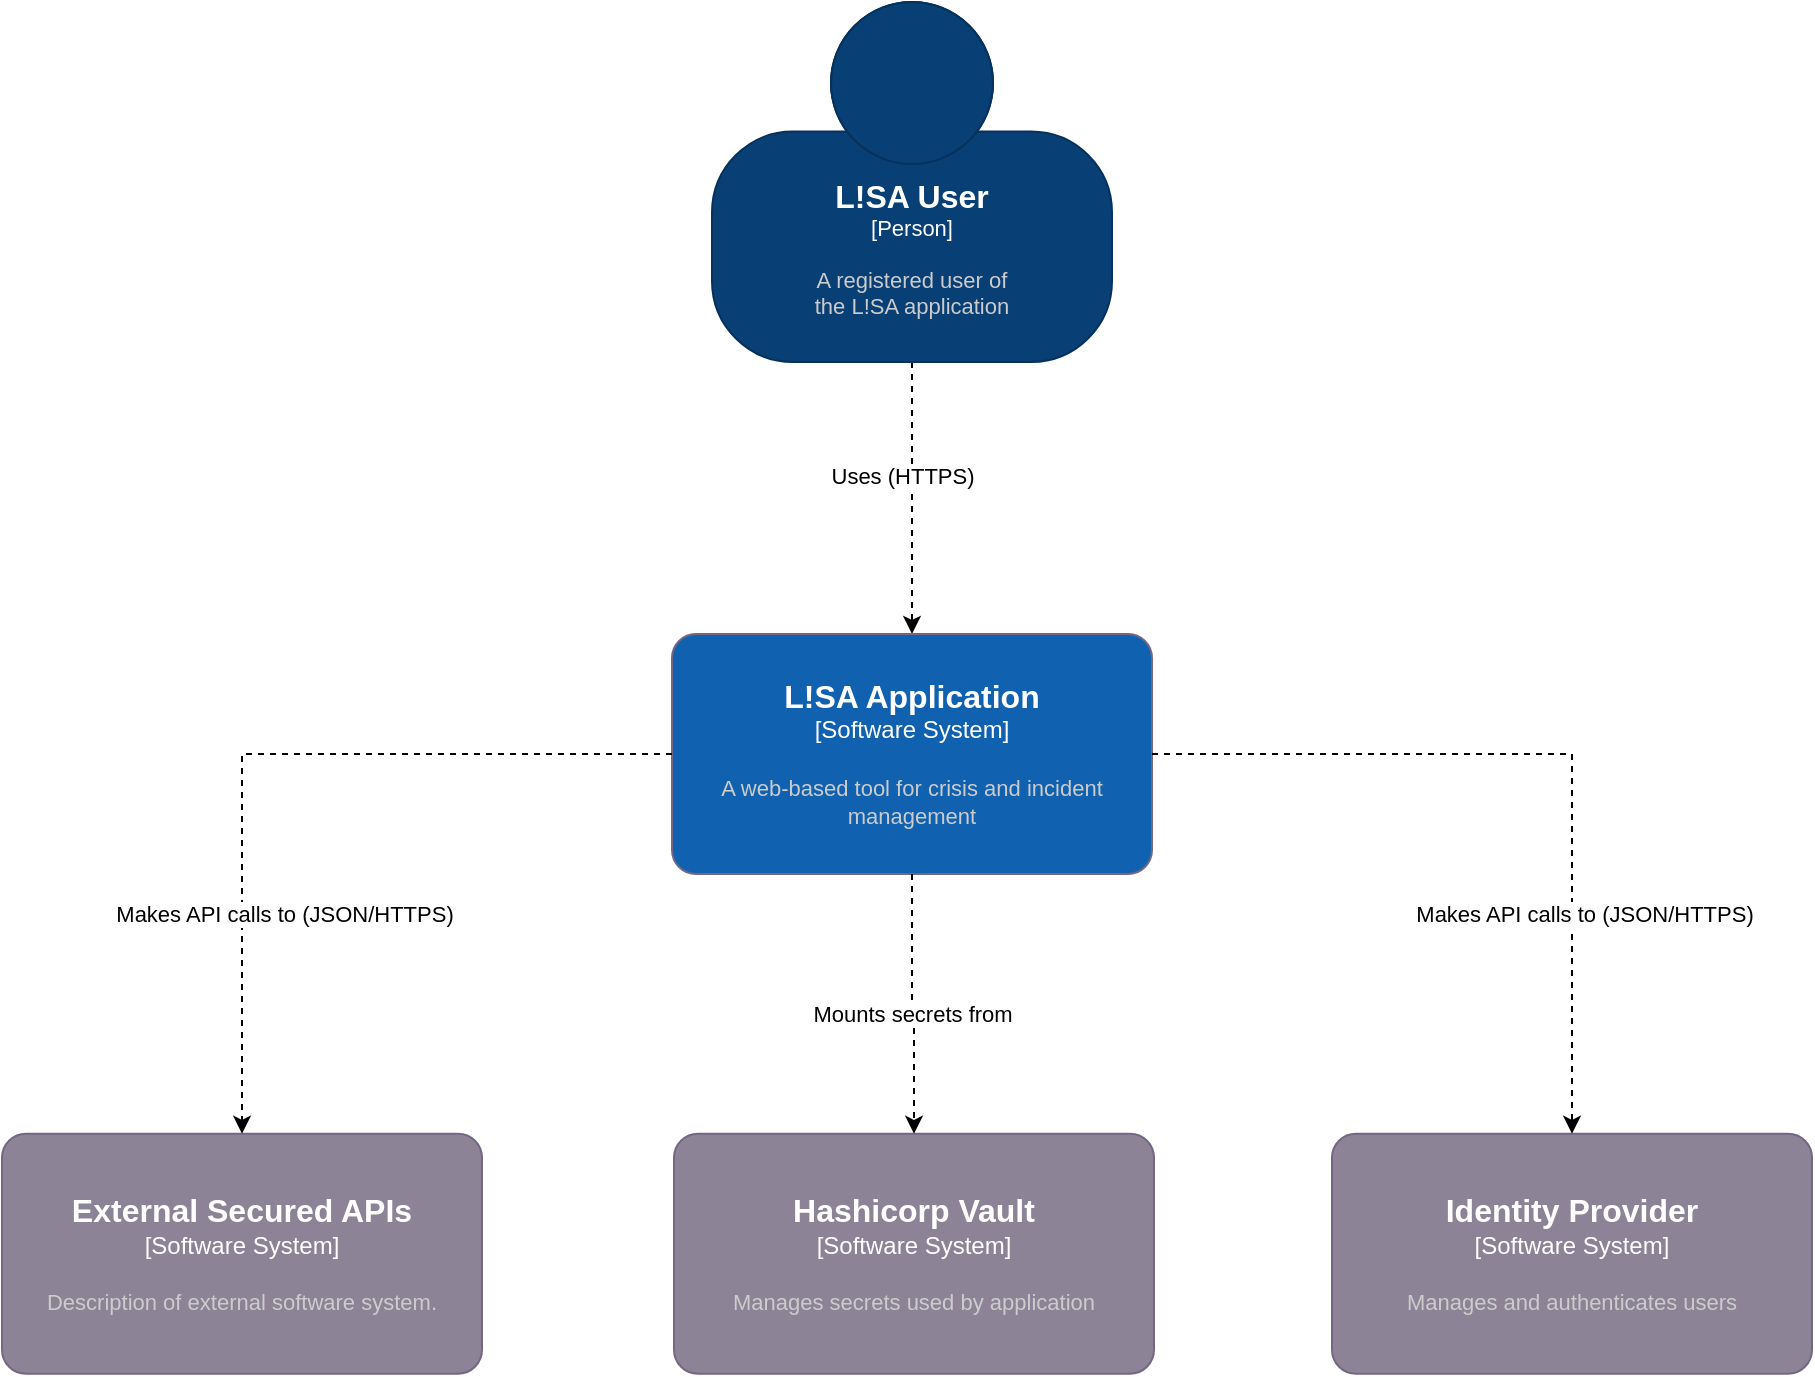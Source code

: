 <mxfile version="27.1.4" pages="2">
  <diagram name="Level 1" id="uvtBUmBCvqRnX9tduLrd">
    <mxGraphModel dx="2153" dy="1803" grid="1" gridSize="10" guides="1" tooltips="1" connect="1" arrows="1" fold="1" page="1" pageScale="1" pageWidth="850" pageHeight="1100" math="0" shadow="0">
      <root>
        <mxCell id="0CxuXA2uZoV5vadeSAsl-0" />
        <mxCell id="0CxuXA2uZoV5vadeSAsl-1" parent="0CxuXA2uZoV5vadeSAsl-0" />
        <mxCell id="0CxuXA2uZoV5vadeSAsl-2" style="edgeStyle=orthogonalEdgeStyle;rounded=0;orthogonalLoop=1;jettySize=auto;html=1;dashed=1;entryX=0.5;entryY=0;entryDx=0;entryDy=0;entryPerimeter=0;" parent="0CxuXA2uZoV5vadeSAsl-1" source="0CxuXA2uZoV5vadeSAsl-4" target="0CxuXA2uZoV5vadeSAsl-19" edge="1">
          <mxGeometry relative="1" as="geometry" />
        </mxCell>
        <mxCell id="0CxuXA2uZoV5vadeSAsl-3" value="Uses (HTTPS)" style="edgeLabel;html=1;align=center;verticalAlign=middle;resizable=0;points=[];" parent="0CxuXA2uZoV5vadeSAsl-2" vertex="1" connectable="0">
          <mxGeometry x="-0.167" y="-5" relative="1" as="geometry">
            <mxPoint as="offset" />
          </mxGeometry>
        </mxCell>
        <object placeholders="1" c4Name="L!SA User" c4Type="Person" c4Description="A registered user of &#xa;the L!SA application" label="&lt;font style=&quot;font-size: 16px&quot;&gt;&lt;b&gt;%c4Name%&lt;/b&gt;&lt;/font&gt;&lt;div&gt;[%c4Type%]&lt;/div&gt;&lt;br&gt;&lt;div&gt;&lt;font style=&quot;font-size: 11px&quot;&gt;&lt;font color=&quot;#cccccc&quot;&gt;%c4Description%&lt;/font&gt;&lt;/div&gt;" id="0CxuXA2uZoV5vadeSAsl-4">
          <mxCell style="html=1;fontSize=11;dashed=0;whiteSpace=wrap;fillColor=#083F75;strokeColor=#06315C;fontColor=#ffffff;shape=mxgraph.c4.person2;align=center;metaEdit=1;points=[[0.5,0,0],[1,0.5,0],[1,0.75,0],[0.75,1,0],[0.5,1,0],[0.25,1,0],[0,0.75,0],[0,0.5,0]];resizable=0;" parent="0CxuXA2uZoV5vadeSAsl-1" vertex="1">
            <mxGeometry x="-70" y="-326" width="200" height="180" as="geometry" />
          </mxCell>
        </object>
        <object placeholders="1" c4Name="Hashicorp Vault" c4Type="Software System" c4Description="Manages secrets used by application" label="&lt;font style=&quot;font-size: 16px&quot;&gt;&lt;b&gt;%c4Name%&lt;/b&gt;&lt;/font&gt;&lt;div&gt;[%c4Type%]&lt;/div&gt;&lt;br&gt;&lt;div&gt;&lt;font style=&quot;font-size: 11px&quot;&gt;&lt;font color=&quot;#cccccc&quot;&gt;%c4Description%&lt;/font&gt;&lt;/div&gt;" id="0CxuXA2uZoV5vadeSAsl-17">
          <mxCell style="rounded=1;whiteSpace=wrap;html=1;labelBackgroundColor=none;fillColor=#8C8496;fontColor=#ffffff;align=center;arcSize=10;strokeColor=#736782;metaEdit=1;resizable=0;points=[[0.25,0,0],[0.5,0,0],[0.75,0,0],[1,0.25,0],[1,0.5,0],[1,0.75,0],[0.75,1,0],[0.5,1,0],[0.25,1,0],[0,0.75,0],[0,0.5,0],[0,0.25,0]];" parent="0CxuXA2uZoV5vadeSAsl-1" vertex="1">
            <mxGeometry x="-89" y="239.89" width="240" height="120" as="geometry" />
          </mxCell>
        </object>
        <object placeholders="1" c4Name="External Secured APIs" c4Type="Software System" c4Description="Description of external software system." label="&lt;font style=&quot;font-size: 16px&quot;&gt;&lt;b&gt;%c4Name%&lt;/b&gt;&lt;/font&gt;&lt;div&gt;[%c4Type%]&lt;/div&gt;&lt;br&gt;&lt;div&gt;&lt;font style=&quot;font-size: 11px&quot;&gt;&lt;font color=&quot;#cccccc&quot;&gt;%c4Description%&lt;/font&gt;&lt;/div&gt;" id="0CxuXA2uZoV5vadeSAsl-18">
          <mxCell style="rounded=1;whiteSpace=wrap;html=1;labelBackgroundColor=none;fillColor=#8C8496;fontColor=#ffffff;align=center;arcSize=10;strokeColor=#736782;metaEdit=1;resizable=0;points=[[0.25,0,0],[0.5,0,0],[0.75,0,0],[1,0.25,0],[1,0.5,0],[1,0.75,0],[0.75,1,0],[0.5,1,0],[0.25,1,0],[0,0.75,0],[0,0.5,0],[0,0.25,0]];" parent="0CxuXA2uZoV5vadeSAsl-1" vertex="1">
            <mxGeometry x="-425" y="239.89" width="240" height="120" as="geometry" />
          </mxCell>
        </object>
        <object placeholders="1" c4Name="L!SA Application" c4Type="Software System" c4Description="A web-based tool for crisis and incident management" label="&lt;font style=&quot;font-size: 16px&quot;&gt;&lt;b&gt;%c4Name%&lt;/b&gt;&lt;/font&gt;&lt;div&gt;[%c4Type%]&lt;/div&gt;&lt;br&gt;&lt;div&gt;&lt;font style=&quot;font-size: 11px&quot;&gt;&lt;font color=&quot;#cccccc&quot;&gt;%c4Description%&lt;/font&gt;&lt;/div&gt;" id="0CxuXA2uZoV5vadeSAsl-19">
          <mxCell style="rounded=1;whiteSpace=wrap;html=1;labelBackgroundColor=none;fillColor=light-dark(#1061b0, #7e7787);fontColor=#ffffff;align=center;arcSize=10;strokeColor=#736782;metaEdit=1;resizable=0;points=[[0.25,0,0],[0.5,0,0],[0.75,0,0],[1,0.25,0],[1,0.5,0],[1,0.75,0],[0.75,1,0],[0.5,1,0],[0.25,1,0],[0,0.75,0],[0,0.5,0],[0,0.25,0]];" parent="0CxuXA2uZoV5vadeSAsl-1" vertex="1">
            <mxGeometry x="-90" y="-10" width="240" height="120" as="geometry" />
          </mxCell>
        </object>
        <object placeholders="1" c4Name="Identity Provider" c4Type="Software System" c4Description="Manages and authenticates users" label="&lt;font style=&quot;font-size: 16px&quot;&gt;&lt;b&gt;%c4Name%&lt;/b&gt;&lt;/font&gt;&lt;div&gt;[%c4Type%]&lt;/div&gt;&lt;br&gt;&lt;div&gt;&lt;font style=&quot;font-size: 11px&quot;&gt;&lt;font color=&quot;#cccccc&quot;&gt;%c4Description%&lt;/font&gt;&lt;/div&gt;" id="0CxuXA2uZoV5vadeSAsl-21">
          <mxCell style="rounded=1;whiteSpace=wrap;html=1;labelBackgroundColor=none;fillColor=#8C8496;fontColor=#ffffff;align=center;arcSize=10;strokeColor=#736782;metaEdit=1;resizable=0;points=[[0.25,0,0],[0.5,0,0],[0.75,0,0],[1,0.25,0],[1,0.5,0],[1,0.75,0],[0.75,1,0],[0.5,1,0],[0.25,1,0],[0,0.75,0],[0,0.5,0],[0,0.25,0]];" parent="0CxuXA2uZoV5vadeSAsl-1" vertex="1">
            <mxGeometry x="240" y="239.89" width="240" height="120" as="geometry" />
          </mxCell>
        </object>
        <mxCell id="q50gjzs5ijVLPm4hd2j--0" style="edgeStyle=orthogonalEdgeStyle;rounded=0;orthogonalLoop=1;jettySize=auto;html=1;dashed=1;exitX=0;exitY=0.5;exitDx=0;exitDy=0;exitPerimeter=0;entryX=0.5;entryY=0;entryDx=0;entryDy=0;entryPerimeter=0;" parent="0CxuXA2uZoV5vadeSAsl-1" source="0CxuXA2uZoV5vadeSAsl-19" target="0CxuXA2uZoV5vadeSAsl-18" edge="1">
          <mxGeometry relative="1" as="geometry">
            <mxPoint x="-190" y="120" as="sourcePoint" />
            <mxPoint x="-190" y="360" as="targetPoint" />
          </mxGeometry>
        </mxCell>
        <mxCell id="q50gjzs5ijVLPm4hd2j--1" value="Makes API calls to (JSON/HTTPS)" style="edgeLabel;html=1;align=center;verticalAlign=middle;resizable=0;points=[];" parent="q50gjzs5ijVLPm4hd2j--0" vertex="1" connectable="0">
          <mxGeometry x="-0.282" y="-4" relative="1" as="geometry">
            <mxPoint x="-49" y="84" as="offset" />
          </mxGeometry>
        </mxCell>
        <mxCell id="f0w9LvPbt05dz7bVpo6d-1" style="edgeStyle=orthogonalEdgeStyle;rounded=0;orthogonalLoop=1;jettySize=auto;html=1;dashed=1;exitX=0.5;exitY=1;exitDx=0;exitDy=0;exitPerimeter=0;entryX=0.5;entryY=0;entryDx=0;entryDy=0;entryPerimeter=0;" parent="0CxuXA2uZoV5vadeSAsl-1" source="0CxuXA2uZoV5vadeSAsl-19" target="0CxuXA2uZoV5vadeSAsl-17" edge="1">
          <mxGeometry relative="1" as="geometry">
            <mxPoint x="11" y="40" as="sourcePoint" />
            <mxPoint x="-180" y="230" as="targetPoint" />
          </mxGeometry>
        </mxCell>
        <mxCell id="f0w9LvPbt05dz7bVpo6d-2" value="Mounts secrets from" style="edgeLabel;html=1;align=center;verticalAlign=middle;resizable=0;points=[];" parent="f0w9LvPbt05dz7bVpo6d-1" vertex="1" connectable="0">
          <mxGeometry x="-0.282" y="-4" relative="1" as="geometry">
            <mxPoint x="4" y="23" as="offset" />
          </mxGeometry>
        </mxCell>
        <mxCell id="f0w9LvPbt05dz7bVpo6d-3" style="edgeStyle=orthogonalEdgeStyle;rounded=0;orthogonalLoop=1;jettySize=auto;html=1;dashed=1;exitX=1;exitY=0.5;exitDx=0;exitDy=0;exitPerimeter=0;entryX=0.5;entryY=0;entryDx=0;entryDy=0;entryPerimeter=0;" parent="0CxuXA2uZoV5vadeSAsl-1" source="0CxuXA2uZoV5vadeSAsl-19" target="0CxuXA2uZoV5vadeSAsl-21" edge="1">
          <mxGeometry relative="1" as="geometry">
            <mxPoint y="130" as="sourcePoint" />
            <mxPoint x="1" y="260" as="targetPoint" />
          </mxGeometry>
        </mxCell>
        <mxCell id="f0w9LvPbt05dz7bVpo6d-4" value="Makes API calls to (JSON/HTTPS)" style="edgeLabel;html=1;align=center;verticalAlign=middle;resizable=0;points=[];" parent="f0w9LvPbt05dz7bVpo6d-3" vertex="1" connectable="0">
          <mxGeometry x="-0.282" y="-4" relative="1" as="geometry">
            <mxPoint x="72" y="76" as="offset" />
          </mxGeometry>
        </mxCell>
      </root>
    </mxGraphModel>
  </diagram>
  <diagram name="Level 2" id="C2auW5Km_fADhCBDb41u">
    <mxGraphModel dx="2587" dy="2037" grid="1" gridSize="10" guides="1" tooltips="1" connect="1" arrows="1" fold="1" page="1" pageScale="1" pageWidth="850" pageHeight="1100" math="0" shadow="0">
      <root>
        <mxCell id="0" />
        <mxCell id="1" parent="0" />
        <mxCell id="SInuenD8YjzZwzCymgY9-11" style="edgeStyle=orthogonalEdgeStyle;rounded=0;orthogonalLoop=1;jettySize=auto;html=1;dashed=1;entryX=0.5;entryY=0;entryDx=0;entryDy=0;entryPerimeter=0;" parent="1" source="SInuenD8YjzZwzCymgY9-1" target="SInuenD8YjzZwzCymgY9-19" edge="1">
          <mxGeometry relative="1" as="geometry" />
        </mxCell>
        <mxCell id="SInuenD8YjzZwzCymgY9-18" value="Uses (HTTPS)" style="edgeLabel;html=1;align=center;verticalAlign=middle;resizable=0;points=[];" parent="SInuenD8YjzZwzCymgY9-11" vertex="1" connectable="0">
          <mxGeometry x="-0.167" y="-5" relative="1" as="geometry">
            <mxPoint as="offset" />
          </mxGeometry>
        </mxCell>
        <object placeholders="1" c4Name="L!SA User" c4Type="Person" c4Description="A registered user of &#xa;the L!SA application" label="&lt;font style=&quot;font-size: 16px&quot;&gt;&lt;b&gt;%c4Name%&lt;/b&gt;&lt;/font&gt;&lt;div&gt;[%c4Type%]&lt;/div&gt;&lt;br&gt;&lt;div&gt;&lt;font style=&quot;font-size: 11px&quot;&gt;&lt;font color=&quot;#cccccc&quot;&gt;%c4Description%&lt;/font&gt;&lt;/div&gt;" id="SInuenD8YjzZwzCymgY9-1">
          <mxCell style="html=1;fontSize=11;dashed=0;whiteSpace=wrap;fillColor=#083F75;strokeColor=#06315C;fontColor=#ffffff;shape=mxgraph.c4.person2;align=center;metaEdit=1;points=[[0.5,0,0],[1,0.5,0],[1,0.75,0],[0.75,1,0],[0.5,1,0],[0.25,1,0],[0,0.75,0],[0,0.5,0]];resizable=0;" parent="1" vertex="1">
            <mxGeometry x="-94" y="-307" width="200" height="180" as="geometry" />
          </mxCell>
        </object>
        <object placeholders="1" c4Name="Kubernetes Persistent Volume" c4Type="Container" c4Technology="File storage device" c4Description="Stores data for LISA tenant" label="&lt;font style=&quot;font-size: 16px&quot;&gt;&lt;b&gt;%c4Name%&lt;/b&gt;&lt;/font&gt;&lt;div&gt;[%c4Type%:&amp;nbsp;%c4Technology%]&lt;/div&gt;&lt;br&gt;&lt;div&gt;&lt;font style=&quot;font-size: 11px&quot;&gt;&lt;font color=&quot;#E6E6E6&quot;&gt;%c4Description%&lt;/font&gt;&lt;/div&gt;" id="SInuenD8YjzZwzCymgY9-3">
          <mxCell style="shape=cylinder3;size=15;whiteSpace=wrap;html=1;boundedLbl=1;rounded=0;labelBackgroundColor=none;fillColor=light-dark(#1061b0, #1d8ab9);fontSize=12;fontColor=#ffffff;align=center;strokeColor=#0E7DAD;metaEdit=1;points=[[0.5,0,0],[1,0.25,0],[1,0.5,0],[1,0.75,0],[0.5,1,0],[0,0.75,0],[0,0.5,0],[0,0.25,0]];resizable=0;" parent="1" vertex="1">
            <mxGeometry x="589" y="330" width="240" height="120" as="geometry" />
          </mxCell>
        </object>
        <object placeholders="1" c4Name="L!SA API" c4Type="Typescript, Express" c4Description="Provides endpoints for executing business logic and reading/writing incident data" label="&lt;font style=&quot;font-size: 16px&quot;&gt;&lt;b&gt;%c4Name%&lt;/b&gt;&lt;/font&gt;&lt;div&gt;[%c4Type%]&lt;/div&gt;&lt;br&gt;&lt;div&gt;&lt;font style=&quot;font-size: 11px&quot;&gt;&lt;font color=&quot;#cccccc&quot;&gt;%c4Description%&lt;/font&gt;&lt;/div&gt;" id="SInuenD8YjzZwzCymgY9-4">
          <mxCell style="rounded=1;whiteSpace=wrap;html=1;labelBackgroundColor=none;fillColor=light-dark(#1061b0, #7e7787);fontColor=#ffffff;align=center;arcSize=10;strokeColor=#736782;metaEdit=1;resizable=0;points=[[0.25,0,0],[0.5,0,0],[0.75,0,0],[1,0.25,0],[1,0.5,0],[1,0.75,0],[0.75,1,0],[0.5,1,0],[0.25,1,0],[0,0.75,0],[0,0.5,0],[0,0.25,0]];" parent="1" vertex="1">
            <mxGeometry x="150" y="560" width="240" height="120" as="geometry" />
          </mxCell>
        </object>
        <mxCell id="SInuenD8YjzZwzCymgY9-23" style="edgeStyle=orthogonalEdgeStyle;rounded=0;orthogonalLoop=1;jettySize=auto;html=1;dashed=1;" parent="1" source="SInuenD8YjzZwzCymgY9-5" target="SInuenD8YjzZwzCymgY9-16" edge="1">
          <mxGeometry relative="1" as="geometry" />
        </mxCell>
        <mxCell id="SInuenD8YjzZwzCymgY9-25" value="Makes API calls to (JSON/HTTPS)" style="edgeLabel;html=1;align=center;verticalAlign=middle;resizable=0;points=[];" parent="SInuenD8YjzZwzCymgY9-23" vertex="1" connectable="0">
          <mxGeometry x="-0.282" y="-4" relative="1" as="geometry">
            <mxPoint x="4" y="43" as="offset" />
          </mxGeometry>
        </mxCell>
        <object placeholders="1" c4Name="L!SA Transparent Proxy" c4Type="Nginx" c4Description="Provides access to externally-hosted APIs that require authentication (e.g., OS Places)" label="&lt;font style=&quot;font-size: 16px&quot;&gt;&lt;b&gt;%c4Name%&lt;/b&gt;&lt;/font&gt;&lt;div&gt;[%c4Type%]&lt;/div&gt;&lt;br&gt;&lt;div&gt;&lt;font style=&quot;font-size: 11px&quot;&gt;&lt;font color=&quot;#cccccc&quot;&gt;%c4Description%&lt;/font&gt;&lt;/div&gt;" id="SInuenD8YjzZwzCymgY9-5">
          <mxCell style="rounded=1;whiteSpace=wrap;html=1;labelBackgroundColor=none;fillColor=light-dark(#1061b0, #7e7787);fontColor=#ffffff;align=center;arcSize=10;strokeColor=#736782;metaEdit=1;resizable=0;points=[[0.25,0,0],[0.5,0,0],[0.75,0,0],[1,0.25,0],[1,0.5,0],[1,0.75,0],[0.75,1,0],[0.5,1,0],[0.25,1,0],[0,0.75,0],[0,0.5,0],[0,0.25,0]];" parent="1" vertex="1">
            <mxGeometry x="-400" y="560" width="240" height="120" as="geometry" />
          </mxCell>
        </object>
        <mxCell id="SInuenD8YjzZwzCymgY9-7" value="Makes API calls to (JSON/HTTPS)" style="edgeStyle=orthogonalEdgeStyle;rounded=0;orthogonalLoop=1;jettySize=auto;html=1;exitX=0.672;exitY=0.998;exitDx=0;exitDy=0;exitPerimeter=0;dashed=1;" parent="1" source="4qzJeMiAzxg7Ny85s-dX-1" target="SInuenD8YjzZwzCymgY9-4" edge="1">
          <mxGeometry relative="1" as="geometry" />
        </mxCell>
        <mxCell id="SInuenD8YjzZwzCymgY9-8" style="edgeStyle=orthogonalEdgeStyle;rounded=0;orthogonalLoop=1;jettySize=auto;html=1;exitX=0.238;exitY=1.004;exitDx=0;exitDy=0;exitPerimeter=0;dashed=1;" parent="1" source="4qzJeMiAzxg7Ny85s-dX-1" target="SInuenD8YjzZwzCymgY9-5" edge="1">
          <mxGeometry relative="1" as="geometry" />
        </mxCell>
        <mxCell id="SInuenD8YjzZwzCymgY9-15" value="Makes API calls to (JSON/HTTPS)" style="edgeLabel;html=1;align=center;verticalAlign=middle;resizable=0;points=[];" parent="SInuenD8YjzZwzCymgY9-8" vertex="1" connectable="0">
          <mxGeometry x="-0.027" y="-2" relative="1" as="geometry">
            <mxPoint x="-6" as="offset" />
          </mxGeometry>
        </mxCell>
        <object placeholders="1" c4Name="Integration Architecture Graph Server" c4Type="Software System" c4Description="Stores and serves RDF data" label="&lt;font style=&quot;font-size: 16px&quot;&gt;&lt;b&gt;%c4Name%&lt;/b&gt;&lt;/font&gt;&lt;div&gt;[%c4Type%]&lt;/div&gt;&lt;br&gt;&lt;div&gt;&lt;font style=&quot;font-size: 11px&quot;&gt;&lt;font color=&quot;#cccccc&quot;&gt;%c4Description%&lt;/font&gt;&lt;/div&gt;" id="SInuenD8YjzZwzCymgY9-9">
          <mxCell style="rounded=1;whiteSpace=wrap;html=1;labelBackgroundColor=none;fillColor=light-dark(#1061b0, #7e7787);fontColor=#ffffff;align=center;arcSize=10;strokeColor=#736782;metaEdit=1;resizable=0;points=[[0.25,0,0],[0.5,0,0],[0.75,0,0],[1,0.25,0],[1,0.5,0],[1,0.75,0],[0.75,1,0],[0.5,1,0],[0.25,1,0],[0,0.75,0],[0,0.5,0],[0,0.25,0]];" parent="1" vertex="1">
            <mxGeometry x="589" y="560" width="240" height="120" as="geometry" />
          </mxCell>
        </object>
        <mxCell id="SInuenD8YjzZwzCymgY9-10" value="Reads/Writes data using" style="edgeStyle=orthogonalEdgeStyle;rounded=0;orthogonalLoop=1;jettySize=auto;html=1;entryX=0;entryY=0.5;entryDx=0;entryDy=0;entryPerimeter=0;dashed=1;" parent="1" source="SInuenD8YjzZwzCymgY9-4" target="SInuenD8YjzZwzCymgY9-9" edge="1">
          <mxGeometry relative="1" as="geometry" />
        </mxCell>
        <mxCell id="SInuenD8YjzZwzCymgY9-12" value="Stores data to" style="edgeStyle=orthogonalEdgeStyle;rounded=0;orthogonalLoop=1;jettySize=auto;html=1;entryX=0.5;entryY=1;entryDx=0;entryDy=0;entryPerimeter=0;dashed=1;" parent="1" source="SInuenD8YjzZwzCymgY9-9" target="SInuenD8YjzZwzCymgY9-3" edge="1">
          <mxGeometry relative="1" as="geometry" />
        </mxCell>
        <object placeholders="1" c4Name="Hashicorp Vault" c4Type="Software System" c4Description="Manages secrets used by application" label="&lt;font style=&quot;font-size: 16px&quot;&gt;&lt;b&gt;%c4Name%&lt;/b&gt;&lt;/font&gt;&lt;div&gt;[%c4Type%]&lt;/div&gt;&lt;br&gt;&lt;div&gt;&lt;font style=&quot;font-size: 11px&quot;&gt;&lt;font color=&quot;#cccccc&quot;&gt;%c4Description%&lt;/font&gt;&lt;/div&gt;" id="SInuenD8YjzZwzCymgY9-13">
          <mxCell style="rounded=1;whiteSpace=wrap;html=1;labelBackgroundColor=none;fillColor=#8C8496;fontColor=#ffffff;align=center;arcSize=10;strokeColor=#736782;metaEdit=1;resizable=0;points=[[0.25,0,0],[0.5,0,0],[0.75,0,0],[1,0.25,0],[1,0.5,0],[1,0.75,0],[0.75,1,0],[0.5,1,0],[0.25,1,0],[0,0.75,0],[0,0.5,0],[0,0.25,0]];" parent="1" vertex="1">
            <mxGeometry x="150" y="956" width="240" height="120" as="geometry" />
          </mxCell>
        </object>
        <object placeholders="1" c4Name="External Secured APIs" c4Type="Software System" c4Description="Description of external software system." label="&lt;font style=&quot;font-size: 16px&quot;&gt;&lt;b&gt;%c4Name%&lt;/b&gt;&lt;/font&gt;&lt;div&gt;[%c4Type%]&lt;/div&gt;&lt;br&gt;&lt;div&gt;&lt;font style=&quot;font-size: 11px&quot;&gt;&lt;font color=&quot;#cccccc&quot;&gt;%c4Description%&lt;/font&gt;&lt;/div&gt;" id="SInuenD8YjzZwzCymgY9-16">
          <mxCell style="rounded=1;whiteSpace=wrap;html=1;labelBackgroundColor=none;fillColor=#8C8496;fontColor=#ffffff;align=center;arcSize=10;strokeColor=#736782;metaEdit=1;resizable=0;points=[[0.25,0,0],[0.5,0,0],[0.75,0,0],[1,0.25,0],[1,0.5,0],[1,0.75,0],[0.75,1,0],[0.5,1,0],[0.25,1,0],[0,0.75,0],[0,0.5,0],[0,0.25,0]];" parent="1" vertex="1">
            <mxGeometry x="-400" y="946" width="240" height="120" as="geometry" />
          </mxCell>
        </object>
        <object placeholders="1" c4Name="Istio" c4Type="Software System" c4Description="Routes user to L!SA instance based on identity provider group membership claims" label="&lt;font style=&quot;font-size: 16px&quot;&gt;&lt;b&gt;%c4Name%&lt;/b&gt;&lt;/font&gt;&lt;div&gt;[%c4Type%]&lt;/div&gt;&lt;br&gt;&lt;div&gt;&lt;font style=&quot;font-size: 11px&quot;&gt;&lt;font color=&quot;#cccccc&quot;&gt;%c4Description%&lt;/font&gt;&lt;/div&gt;" id="SInuenD8YjzZwzCymgY9-19">
          <mxCell style="rounded=1;whiteSpace=wrap;html=1;labelBackgroundColor=none;fillColor=light-dark(#1061b0, #7e7787);fontColor=#ffffff;align=center;arcSize=10;strokeColor=#736782;metaEdit=1;resizable=0;points=[[0.25,0,0],[0.5,0,0],[0.75,0,0],[1,0.25,0],[1,0.5,0],[1,0.75,0],[0.75,1,0],[0.5,1,0],[0.25,1,0],[0,0.75,0],[0,0.5,0],[0,0.25,0]];" parent="1" vertex="1">
            <mxGeometry x="-114" y="23" width="240" height="120" as="geometry" />
          </mxCell>
        </object>
        <mxCell id="SInuenD8YjzZwzCymgY9-20" value="Routes users to (HTTPS)" style="edgeStyle=orthogonalEdgeStyle;rounded=0;orthogonalLoop=1;jettySize=auto;html=1;entryX=0.5;entryY=0;entryDx=0;entryDy=0;entryPerimeter=0;dashed=1;" parent="1" source="SInuenD8YjzZwzCymgY9-19" edge="1">
          <mxGeometry relative="1" as="geometry">
            <mxPoint x="6" y="320" as="targetPoint" />
          </mxGeometry>
        </mxCell>
        <object placeholders="1" c4Name="Identity Provider" c4Type="Software System" c4Description="Manages and authenticates users" label="&lt;font style=&quot;font-size: 16px&quot;&gt;&lt;b&gt;%c4Name%&lt;/b&gt;&lt;/font&gt;&lt;div&gt;[%c4Type%]&lt;/div&gt;&lt;br&gt;&lt;div&gt;&lt;font style=&quot;font-size: 11px&quot;&gt;&lt;font color=&quot;#cccccc&quot;&gt;%c4Description%&lt;/font&gt;&lt;/div&gt;" id="SInuenD8YjzZwzCymgY9-21">
          <mxCell style="rounded=1;whiteSpace=wrap;html=1;labelBackgroundColor=none;fillColor=#8C8496;fontColor=#ffffff;align=center;arcSize=10;strokeColor=#736782;metaEdit=1;resizable=0;points=[[0.25,0,0],[0.5,0,0],[0.75,0,0],[1,0.25,0],[1,0.5,0],[1,0.75,0],[0.75,1,0],[0.5,1,0],[0.25,1,0],[0,0.75,0],[0,0.5,0],[0,0.25,0]];" parent="1" vertex="1">
            <mxGeometry x="589" y="23" width="240" height="120" as="geometry" />
          </mxCell>
        </object>
        <mxCell id="SInuenD8YjzZwzCymgY9-22" value="Checks user identity using (JSON/HTTPS)" style="edgeStyle=orthogonalEdgeStyle;rounded=0;orthogonalLoop=1;jettySize=auto;html=1;entryX=0;entryY=0.5;entryDx=0;entryDy=0;entryPerimeter=0;dashed=1;" parent="1" source="SInuenD8YjzZwzCymgY9-19" target="SInuenD8YjzZwzCymgY9-21" edge="1">
          <mxGeometry relative="1" as="geometry" />
        </mxCell>
        <mxCell id="SInuenD8YjzZwzCymgY9-27" style="edgeStyle=orthogonalEdgeStyle;rounded=0;orthogonalLoop=1;jettySize=auto;html=1;entryX=0.5;entryY=0;entryDx=0;entryDy=0;entryPerimeter=0;dashed=1;exitX=0.5;exitY=1;exitDx=0;exitDy=0;exitPerimeter=0;" parent="1" source="SInuenD8YjzZwzCymgY9-4" target="SInuenD8YjzZwzCymgY9-13" edge="1">
          <mxGeometry relative="1" as="geometry" />
        </mxCell>
        <mxCell id="SInuenD8YjzZwzCymgY9-31" value="Mounts secrets from" style="edgeLabel;html=1;align=center;verticalAlign=middle;resizable=0;points=[];" parent="SInuenD8YjzZwzCymgY9-27" vertex="1" connectable="0">
          <mxGeometry x="0.031" y="-3" relative="1" as="geometry">
            <mxPoint x="3" y="-3" as="offset" />
          </mxGeometry>
        </mxCell>
        <mxCell id="SInuenD8YjzZwzCymgY9-30" value="Mounts secrets from" style="edgeStyle=orthogonalEdgeStyle;rounded=0;orthogonalLoop=1;jettySize=auto;html=1;entryX=0;entryY=0.5;entryDx=0;entryDy=0;entryPerimeter=0;dashed=1;" parent="1" source="SInuenD8YjzZwzCymgY9-5" target="SInuenD8YjzZwzCymgY9-13" edge="1">
          <mxGeometry x="0.006" relative="1" as="geometry">
            <mxPoint as="offset" />
          </mxGeometry>
        </mxCell>
        <mxCell id="SInuenD8YjzZwzCymgY9-33" style="edgeStyle=orthogonalEdgeStyle;rounded=0;orthogonalLoop=1;jettySize=auto;html=1;entryX=1;entryY=0.5;entryDx=0;entryDy=0;entryPerimeter=0;dashed=1;exitX=0.5;exitY=1;exitDx=0;exitDy=0;exitPerimeter=0;" parent="1" source="SInuenD8YjzZwzCymgY9-9" target="SInuenD8YjzZwzCymgY9-13" edge="1">
          <mxGeometry relative="1" as="geometry">
            <Array as="points">
              <mxPoint x="710" y="870" />
            </Array>
          </mxGeometry>
        </mxCell>
        <mxCell id="SInuenD8YjzZwzCymgY9-34" value="Mounts secrets from" style="edgeLabel;html=1;align=center;verticalAlign=middle;resizable=0;points=[];" parent="SInuenD8YjzZwzCymgY9-33" vertex="1" connectable="0">
          <mxGeometry x="-0.728" relative="1" as="geometry">
            <mxPoint y="51" as="offset" />
          </mxGeometry>
        </mxCell>
        <object placeholders="1" c4Name="L!SA Tenant Resources" c4Type="ContainerScopeBoundary" c4Application="Software System" label="&lt;font style=&quot;font-size: 16px&quot;&gt;&lt;b&gt;&lt;div style=&quot;text-align: left&quot;&gt;%c4Name%&lt;/div&gt;&lt;/b&gt;&lt;/font&gt;&lt;div style=&quot;text-align: left&quot;&gt;[%c4Application%]&lt;/div&gt;" id="SInuenD8YjzZwzCymgY9-35">
          <mxCell style="rounded=1;fontSize=11;whiteSpace=wrap;html=1;dashed=1;arcSize=20;fillColor=none;strokeColor=#666666;fontColor=#333333;labelBackgroundColor=none;align=left;verticalAlign=bottom;labelBorderColor=none;spacingTop=0;spacing=10;dashPattern=8 4;metaEdit=1;rotatable=0;perimeter=rectanglePerimeter;noLabel=0;labelPadding=0;allowArrows=0;connectable=0;expand=0;recursiveResize=0;editable=1;pointerEvents=0;absoluteArcSize=1;points=[[0.25,0,0],[0.5,0,0],[0.75,0,0],[1,0.25,0],[1,0.5,0],[1,0.75,0],[0.75,1,0],[0.5,1,0],[0.25,1,0],[0,0.75,0],[0,0.5,0],[0,0.25,0]];" parent="1" vertex="1">
            <mxGeometry x="-580" y="260" width="1470" height="630" as="geometry" />
          </mxCell>
        </object>
        <object placeholders="1" c4Name="L!SA Website" c4Type="Container" c4Technology="Typescript, React" c4Description="Delivers the L!SA user interfaces and static content." label="&lt;font style=&quot;font-size: 16px&quot;&gt;&lt;b&gt;%c4Name%&lt;/b&gt;&lt;/font&gt;&lt;div&gt;[%c4Type%:&amp;nbsp;%c4Technology%]&lt;/div&gt;&lt;br&gt;&lt;div&gt;&lt;font style=&quot;font-size: 11px&quot;&gt;&lt;font color=&quot;#E6E6E6&quot;&gt;%c4Description%&lt;/font&gt;&lt;/div&gt;" id="4qzJeMiAzxg7Ny85s-dX-1">
          <mxCell style="shape=mxgraph.c4.webBrowserContainer2;whiteSpace=wrap;html=1;boundedLbl=1;rounded=0;labelBackgroundColor=none;strokeColor=#118ACD;fillColor=light-dark(#1061b0, #1d8ab9);strokeColor=#118ACD;strokeColor2=#0E7DAD;fontSize=12;fontColor=#ffffff;align=center;metaEdit=1;points=[[0.5,0,0],[1,0.25,0],[1,0.5,0],[1,0.75,0],[0.5,1,0],[0,0.75,0],[0,0.5,0],[0,0.25,0]];resizable=0;" parent="1" vertex="1">
            <mxGeometry x="-120" y="320" width="240" height="160" as="geometry" />
          </mxCell>
        </object>
      </root>
    </mxGraphModel>
  </diagram>
</mxfile>
